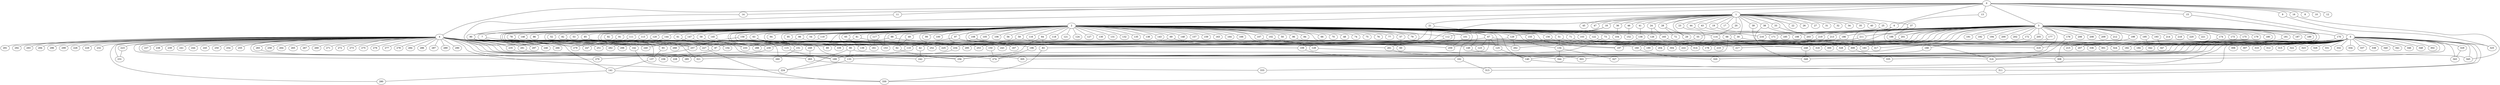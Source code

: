 
graph graphname {
    0 -- 1
0 -- 2
0 -- 3
0 -- 4
0 -- 5
0 -- 6
0 -- 7
0 -- 8
0 -- 9
0 -- 10
0 -- 11
0 -- 12
0 -- 13
0 -- 14
0 -- 15
0 -- 16
1 -- 17
1 -- 18
1 -- 19
1 -- 20
1 -- 21
1 -- 22
1 -- 23
1 -- 24
1 -- 25
1 -- 26
1 -- 27
1 -- 28
1 -- 29
1 -- 30
1 -- 31
1 -- 32
1 -- 33
1 -- 34
1 -- 35
1 -- 36
1 -- 37
1 -- 38
1 -- 39
1 -- 40
1 -- 41
1 -- 42
1 -- 43
1 -- 44
1 -- 45
1 -- 46
1 -- 47
1 -- 203
2 -- 48
2 -- 49
2 -- 50
2 -- 51
2 -- 52
2 -- 53
2 -- 54
2 -- 55
2 -- 56
2 -- 57
2 -- 58
2 -- 59
2 -- 60
2 -- 61
2 -- 62
2 -- 63
2 -- 64
2 -- 65
2 -- 66
2 -- 67
2 -- 68
2 -- 69
2 -- 70
2 -- 71
2 -- 72
2 -- 73
2 -- 74
2 -- 75
2 -- 76
2 -- 77
2 -- 78
2 -- 79
2 -- 80
2 -- 81
2 -- 82
2 -- 83
2 -- 84
2 -- 85
2 -- 86
2 -- 87
2 -- 88
2 -- 89
2 -- 90
2 -- 91
2 -- 92
2 -- 93
2 -- 94
2 -- 95
2 -- 96
2 -- 97
2 -- 98
2 -- 99
2 -- 100
2 -- 101
2 -- 102
2 -- 103
2 -- 104
2 -- 105
2 -- 106
2 -- 107
2 -- 108
2 -- 109
2 -- 110
2 -- 111
2 -- 112
2 -- 113
2 -- 114
2 -- 115
2 -- 116
2 -- 117
2 -- 118
2 -- 119
2 -- 120
2 -- 121
2 -- 122
2 -- 123
2 -- 124
2 -- 125
2 -- 126
2 -- 127
2 -- 128
2 -- 129
2 -- 130
2 -- 131
2 -- 132
2 -- 133
2 -- 134
2 -- 135
2 -- 136
2 -- 137
2 -- 138
2 -- 139
2 -- 140
2 -- 141
2 -- 142
2 -- 143
2 -- 144
2 -- 145
2 -- 146
2 -- 147
2 -- 148
2 -- 149
2 -- 150
2 -- 151
2 -- 152
2 -- 153
2 -- 154
2 -- 155
2 -- 156
2 -- 157
2 -- 158
2 -- 159
2 -- 160
2 -- 161
2 -- 162
2 -- 163
2 -- 164
2 -- 165
2 -- 166
2 -- 167
2 -- 30
3 -- 168
3 -- 169
3 -- 170
3 -- 171
3 -- 172
3 -- 173
3 -- 174
3 -- 175
3 -- 176
3 -- 177
3 -- 178
3 -- 179
3 -- 180
3 -- 181
3 -- 182
3 -- 183
3 -- 184
3 -- 185
3 -- 186
3 -- 187
3 -- 188
3 -- 189
3 -- 190
3 -- 191
3 -- 192
3 -- 193
3 -- 194
3 -- 195
3 -- 196
3 -- 197
3 -- 198
3 -- 199
3 -- 200
3 -- 201
3 -- 202
3 -- 203
3 -- 204
3 -- 205
3 -- 206
3 -- 207
3 -- 208
3 -- 209
3 -- 210
3 -- 211
3 -- 212
3 -- 213
3 -- 214
3 -- 215
3 -- 216
3 -- 217
3 -- 218
3 -- 219
3 -- 220
3 -- 221
3 -- 222
3 -- 140
4 -- 256
4 -- 258
4 -- 259
4 -- 260
4 -- 261
4 -- 262
4 -- 257
4 -- 264
4 -- 265
4 -- 266
4 -- 267
4 -- 268
4 -- 269
4 -- 270
4 -- 271
4 -- 272
4 -- 273
4 -- 274
4 -- 275
4 -- 276
4 -- 277
4 -- 278
4 -- 279
4 -- 280
4 -- 281
4 -- 282
4 -- 283
4 -- 284
4 -- 285
4 -- 286
4 -- 287
4 -- 288
4 -- 289
4 -- 290
4 -- 291
4 -- 292
4 -- 293
4 -- 294
4 -- 295
4 -- 296
4 -- 297
4 -- 298
4 -- 263
4 -- 299
4 -- 223
4 -- 224
4 -- 225
4 -- 226
4 -- 227
4 -- 228
4 -- 229
4 -- 230
4 -- 231
4 -- 232
4 -- 233
4 -- 234
4 -- 235
4 -- 236
4 -- 237
4 -- 238
4 -- 239
4 -- 240
4 -- 241
4 -- 242
4 -- 243
4 -- 244
4 -- 245
4 -- 246
4 -- 247
4 -- 248
4 -- 249
4 -- 250
4 -- 251
4 -- 252
4 -- 253
4 -- 254
4 -- 255
4 -- 87
4 -- 42
5 -- 300
5 -- 301
5 -- 302
5 -- 303
5 -- 304
5 -- 305
5 -- 306
5 -- 307
5 -- 308
5 -- 309
5 -- 310
5 -- 311
5 -- 312
5 -- 313
5 -- 314
5 -- 315
5 -- 316
5 -- 317
5 -- 318
5 -- 319
5 -- 320
5 -- 321
5 -- 322
5 -- 323
5 -- 324
5 -- 325
5 -- 326
5 -- 327
5 -- 328
5 -- 329
5 -- 330
5 -- 331
5 -- 332
5 -- 333
5 -- 334
5 -- 335
5 -- 336
5 -- 337
5 -- 338
5 -- 339
5 -- 340
5 -- 341
5 -- 342
5 -- 343
5 -- 344
5 -- 345
5 -- 346
5 -- 347
5 -- 348
5 -- 349
6 -- 317
6 -- 55
7 -- 339
7 -- 266
9 -- 325
11 -- 90
13 -- 68
14 -- 297
15 -- 207
16 -- 345
18 -- 129
18 -- 112
19 -- 185
20 -- 114
21 -- 249
21 -- 230
21 -- 67
23 -- 204
24 -- 165
24 -- 126
25 -- 309
28 -- 72
28 -- 29
30 -- 336
33 -- 203
36 -- 104
37 -- 188
37 -- 316
38 -- 349
38 -- 198
39 -- 301
41 -- 136
42 -- 242
43 -- 171
44 -- 216
46 -- 152
49 -- 62
51 -- 328
51 -- 134
55 -- 160
57 -- 60
58 -- 233
59 -- 204
59 -- 288
61 -- 154
62 -- 256
63 -- 151
63 -- 339
63 -- 80
64 -- 83
64 -- 256
65 -- 139
67 -- 123
67 -- 319
67 -- 125
67 -- 274
67 -- 87
68 -- 317
68 -- 242
68 -- 183
69 -- 128
69 -- 304
69 -- 110
71 -- 178
73 -- 207
73 -- 133
78 -- 321
80 -- 133
80 -- 308
80 -- 224
81 -- 257
81 -- 149
82 -- 93
82 -- 89
83 -- 330
85 -- 87
87 -- 228
88 -- 233
88 -- 196
90 -- 142
90 -- 246
91 -- 279
93 -- 137
96 -- 222
97 -- 109
97 -- 110
98 -- 268
98 -- 161
101 -- 259
102 -- 300
103 -- 217
103 -- 210
107 -- 318
108 -- 167
108 -- 190
109 -- 162
110 -- 169
111 -- 247
112 -- 252
113 -- 251
114 -- 309
114 -- 178
115 -- 169
117 -- 153
117 -- 161
119 -- 227
120 -- 282
122 -- 309
125 -- 140
128 -- 344
129 -- 262
129 -- 225
133 -- 224
134 -- 344
134 -- 327
136 -- 197
137 -- 141
140 -- 311
141 -- 280
141 -- 330
142 -- 224
144 -- 298
145 -- 260
146 -- 257
147 -- 169
147 -- 240
149 -- 316
150 -- 274
151 -- 260
155 -- 197
156 -- 314
158 -- 197
158 -- 257
160 -- 320
162 -- 313
165 -- 314
168 -- 256
170 -- 184
172 -- 261
174 -- 215
176 -- 316
177 -- 319
177 -- 259
181 -- 182
186 -- 253
188 -- 324
193 -- 347
195 -- 342
196 -- 274
199 -- 308
201 -- 262
203 -- 248
205 -- 248
211 -- 243
213 -- 295
219 -- 234
223 -- 231
227 -- 330
230 -- 236
234 -- 285
235 -- 305
248 -- 349
249 -- 263
257 -- 270
261 -- 303
263 -- 333
281 -- 345
283 -- 321
309 -- 335
329 -- 343

}
